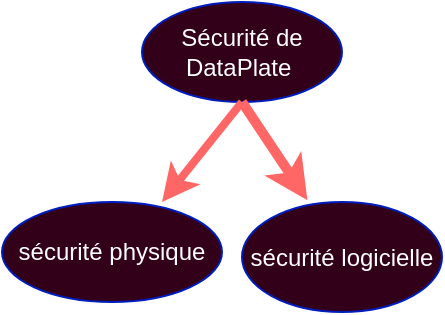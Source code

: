 <mxfile version="25.0.1">
  <diagram name="Page-1" id="zRw2CX7jJsPYUFLl7Zbs">
    <mxGraphModel dx="794" dy="446" grid="1" gridSize="10" guides="1" tooltips="1" connect="1" arrows="1" fold="1" page="1" pageScale="1" pageWidth="827" pageHeight="1169" math="0" shadow="0">
      <root>
        <mxCell id="0" />
        <mxCell id="1" parent="0" />
        <mxCell id="Jv6cU5vjCZzoRYUfGiRu-1" value="Sécurité de&lt;div&gt;DataPlate&amp;nbsp;&lt;/div&gt;" style="ellipse;whiteSpace=wrap;html=1;fillColor=#33001A;fontColor=#ffffff;strokeColor=#001DBC;" vertex="1" parent="1">
          <mxGeometry x="110" y="40" width="100" height="50" as="geometry" />
        </mxCell>
        <mxCell id="Jv6cU5vjCZzoRYUfGiRu-3" value="" style="endArrow=classic;html=1;rounded=0;strokeWidth=4;strokeColor=#FF6666;" edge="1" parent="1">
          <mxGeometry width="50" height="50" relative="1" as="geometry">
            <mxPoint x="160" y="90" as="sourcePoint" />
            <mxPoint x="120" y="140" as="targetPoint" />
          </mxGeometry>
        </mxCell>
        <mxCell id="Jv6cU5vjCZzoRYUfGiRu-4" value="" style="endArrow=classic;html=1;rounded=0;exitX=0.5;exitY=1;exitDx=0;exitDy=0;entryX=0.327;entryY=-0.017;entryDx=0;entryDy=0;entryPerimeter=0;strokeWidth=5;strokeColor=#FF6666;" edge="1" parent="1" source="Jv6cU5vjCZzoRYUfGiRu-1" target="Jv6cU5vjCZzoRYUfGiRu-6">
          <mxGeometry width="50" height="50" relative="1" as="geometry">
            <mxPoint x="160" y="100" as="sourcePoint" />
            <mxPoint x="190" y="140" as="targetPoint" />
          </mxGeometry>
        </mxCell>
        <mxCell id="Jv6cU5vjCZzoRYUfGiRu-5" value="sécurité physique" style="ellipse;whiteSpace=wrap;html=1;fillColor=#33001A;fontColor=#ffffff;strokeColor=#001DBC;" vertex="1" parent="1">
          <mxGeometry x="40" y="140" width="110" height="50" as="geometry" />
        </mxCell>
        <mxCell id="Jv6cU5vjCZzoRYUfGiRu-6" value="sécurité logicielle" style="ellipse;whiteSpace=wrap;html=1;fillColor=#33001A;fontColor=#ffffff;strokeColor=#001DBC;" vertex="1" parent="1">
          <mxGeometry x="160" y="140" width="100" height="55" as="geometry" />
        </mxCell>
      </root>
    </mxGraphModel>
  </diagram>
</mxfile>

